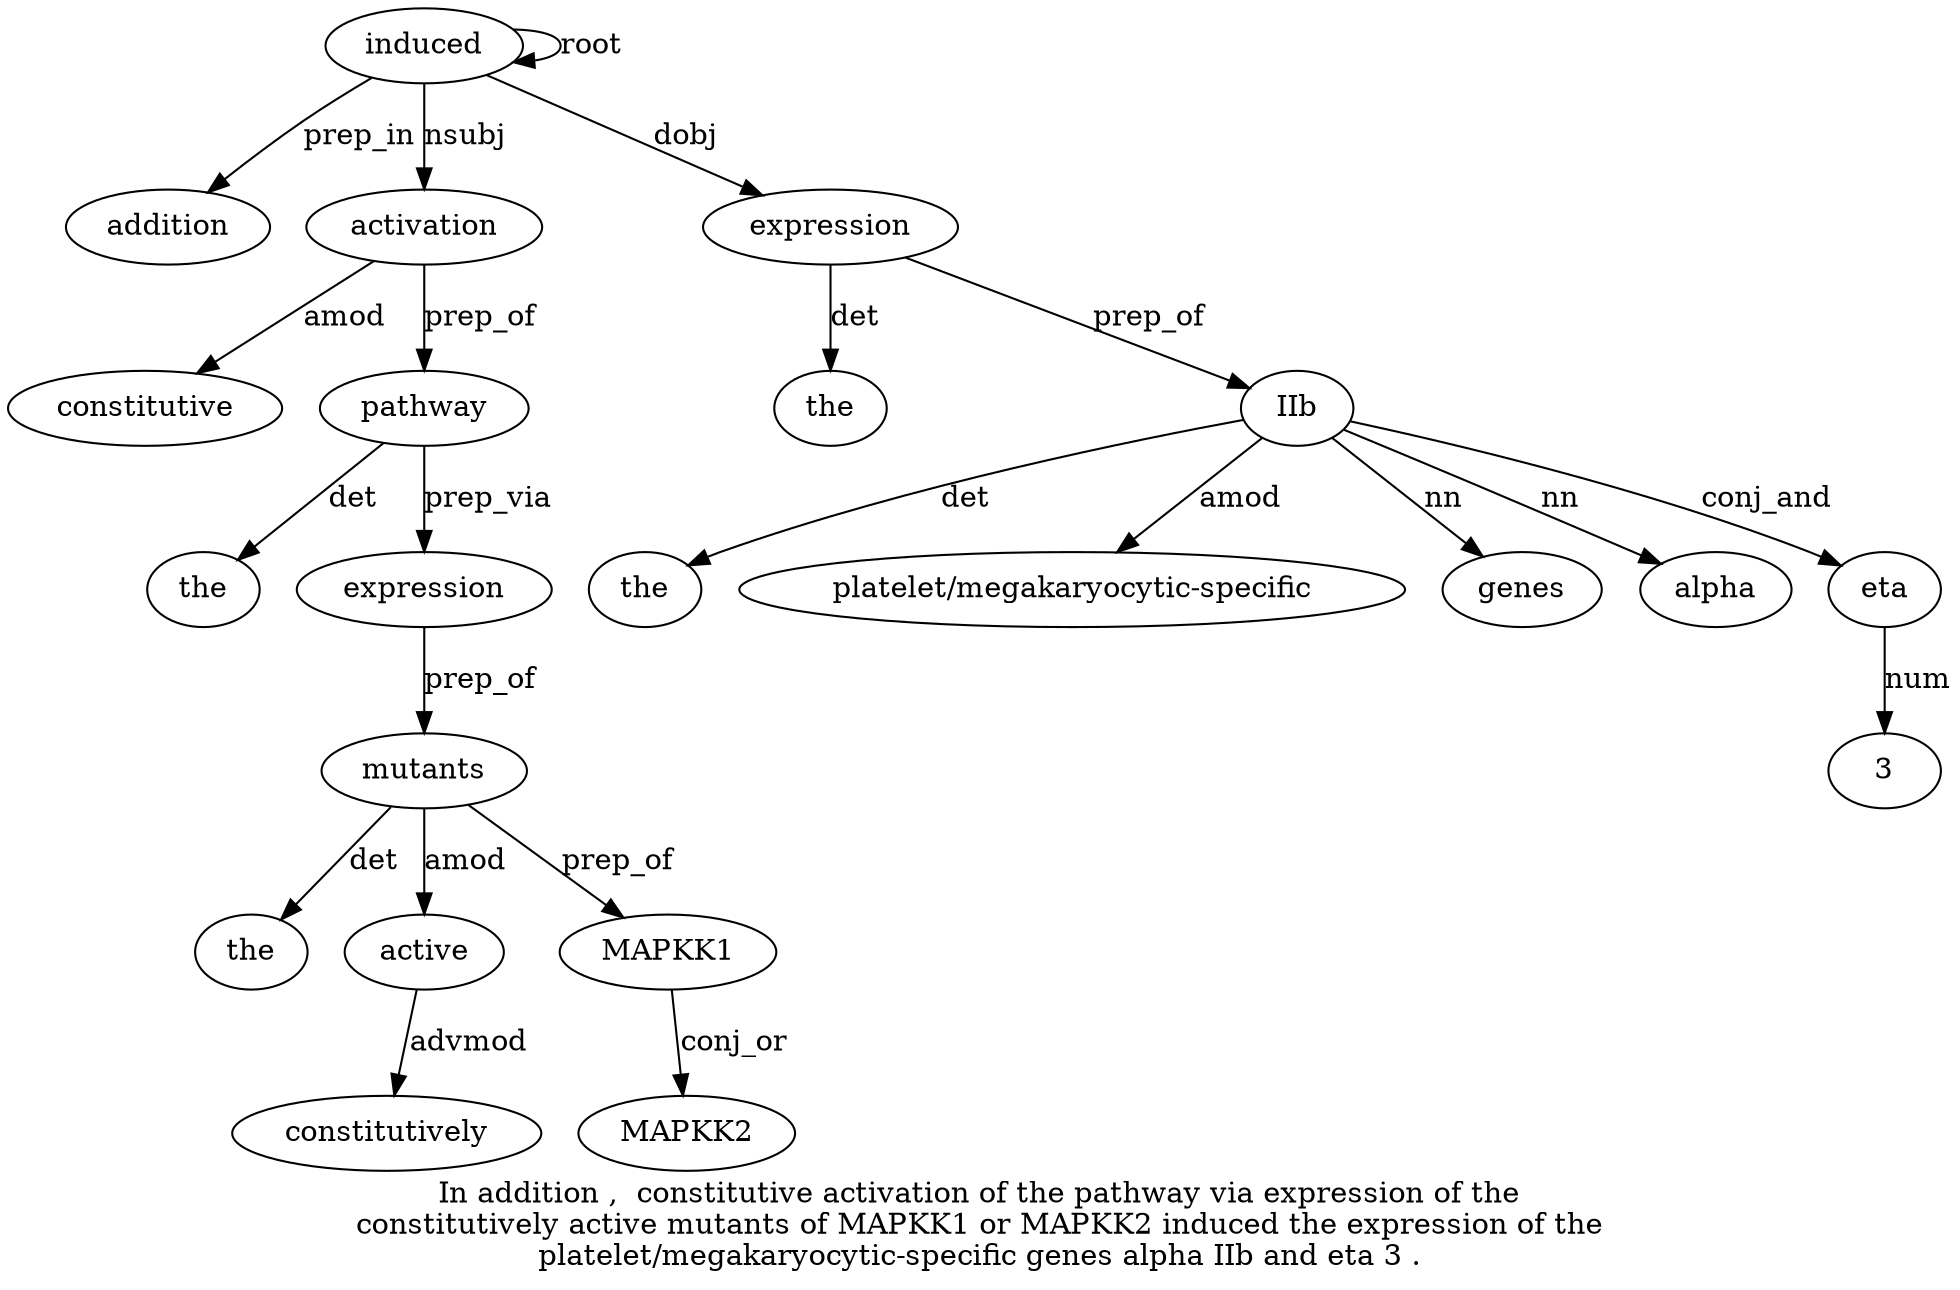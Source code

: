 digraph "In addition ,  constitutive activation of the pathway via expression of the constitutively active mutants of MAPKK1 or MAPKK2 induced the expression of the platelet/megakaryocytic-specific genes alpha IIb and eta 3 ." {
label="In addition ,  constitutive activation of the pathway via expression of the
constitutively active mutants of MAPKK1 or MAPKK2 induced the expression of the
platelet/megakaryocytic-specific genes alpha IIb and eta 3 .";
induced20 [style=filled, fillcolor=white, label=induced];
addition2 [style=filled, fillcolor=white, label=addition];
induced20 -> addition2  [label=prep_in];
activation5 [style=filled, fillcolor=white, label=activation];
constitutive4 [style=filled, fillcolor=white, label=constitutive];
activation5 -> constitutive4  [label=amod];
induced20 -> activation5  [label=nsubj];
pathway8 [style=filled, fillcolor=white, label=pathway];
the7 [style=filled, fillcolor=white, label=the];
pathway8 -> the7  [label=det];
activation5 -> pathway8  [label=prep_of];
expression10 [style=filled, fillcolor=white, label=expression];
pathway8 -> expression10  [label=prep_via];
mutants15 [style=filled, fillcolor=white, label=mutants];
the12 [style=filled, fillcolor=white, label=the];
mutants15 -> the12  [label=det];
active14 [style=filled, fillcolor=white, label=active];
constitutively13 [style=filled, fillcolor=white, label=constitutively];
active14 -> constitutively13  [label=advmod];
mutants15 -> active14  [label=amod];
expression10 -> mutants15  [label=prep_of];
MAPKK117 [style=filled, fillcolor=white, label=MAPKK1];
mutants15 -> MAPKK117  [label=prep_of];
MAPKK219 [style=filled, fillcolor=white, label=MAPKK2];
MAPKK117 -> MAPKK219  [label=conj_or];
induced20 -> induced20  [label=root];
expression22 [style=filled, fillcolor=white, label=expression];
the21 [style=filled, fillcolor=white, label=the];
expression22 -> the21  [label=det];
induced20 -> expression22  [label=dobj];
IIb28 [style=filled, fillcolor=white, label=IIb];
the24 [style=filled, fillcolor=white, label=the];
IIb28 -> the24  [label=det];
"platelet/megakaryocytic-specific25" [style=filled, fillcolor=white, label="platelet/megakaryocytic-specific"];
IIb28 -> "platelet/megakaryocytic-specific25"  [label=amod];
genes26 [style=filled, fillcolor=white, label=genes];
IIb28 -> genes26  [label=nn];
alpha27 [style=filled, fillcolor=white, label=alpha];
IIb28 -> alpha27  [label=nn];
expression22 -> IIb28  [label=prep_of];
eta30 [style=filled, fillcolor=white, label=eta];
IIb28 -> eta30  [label=conj_and];
331 [style=filled, fillcolor=white, label=3];
eta30 -> 331  [label=num];
}
